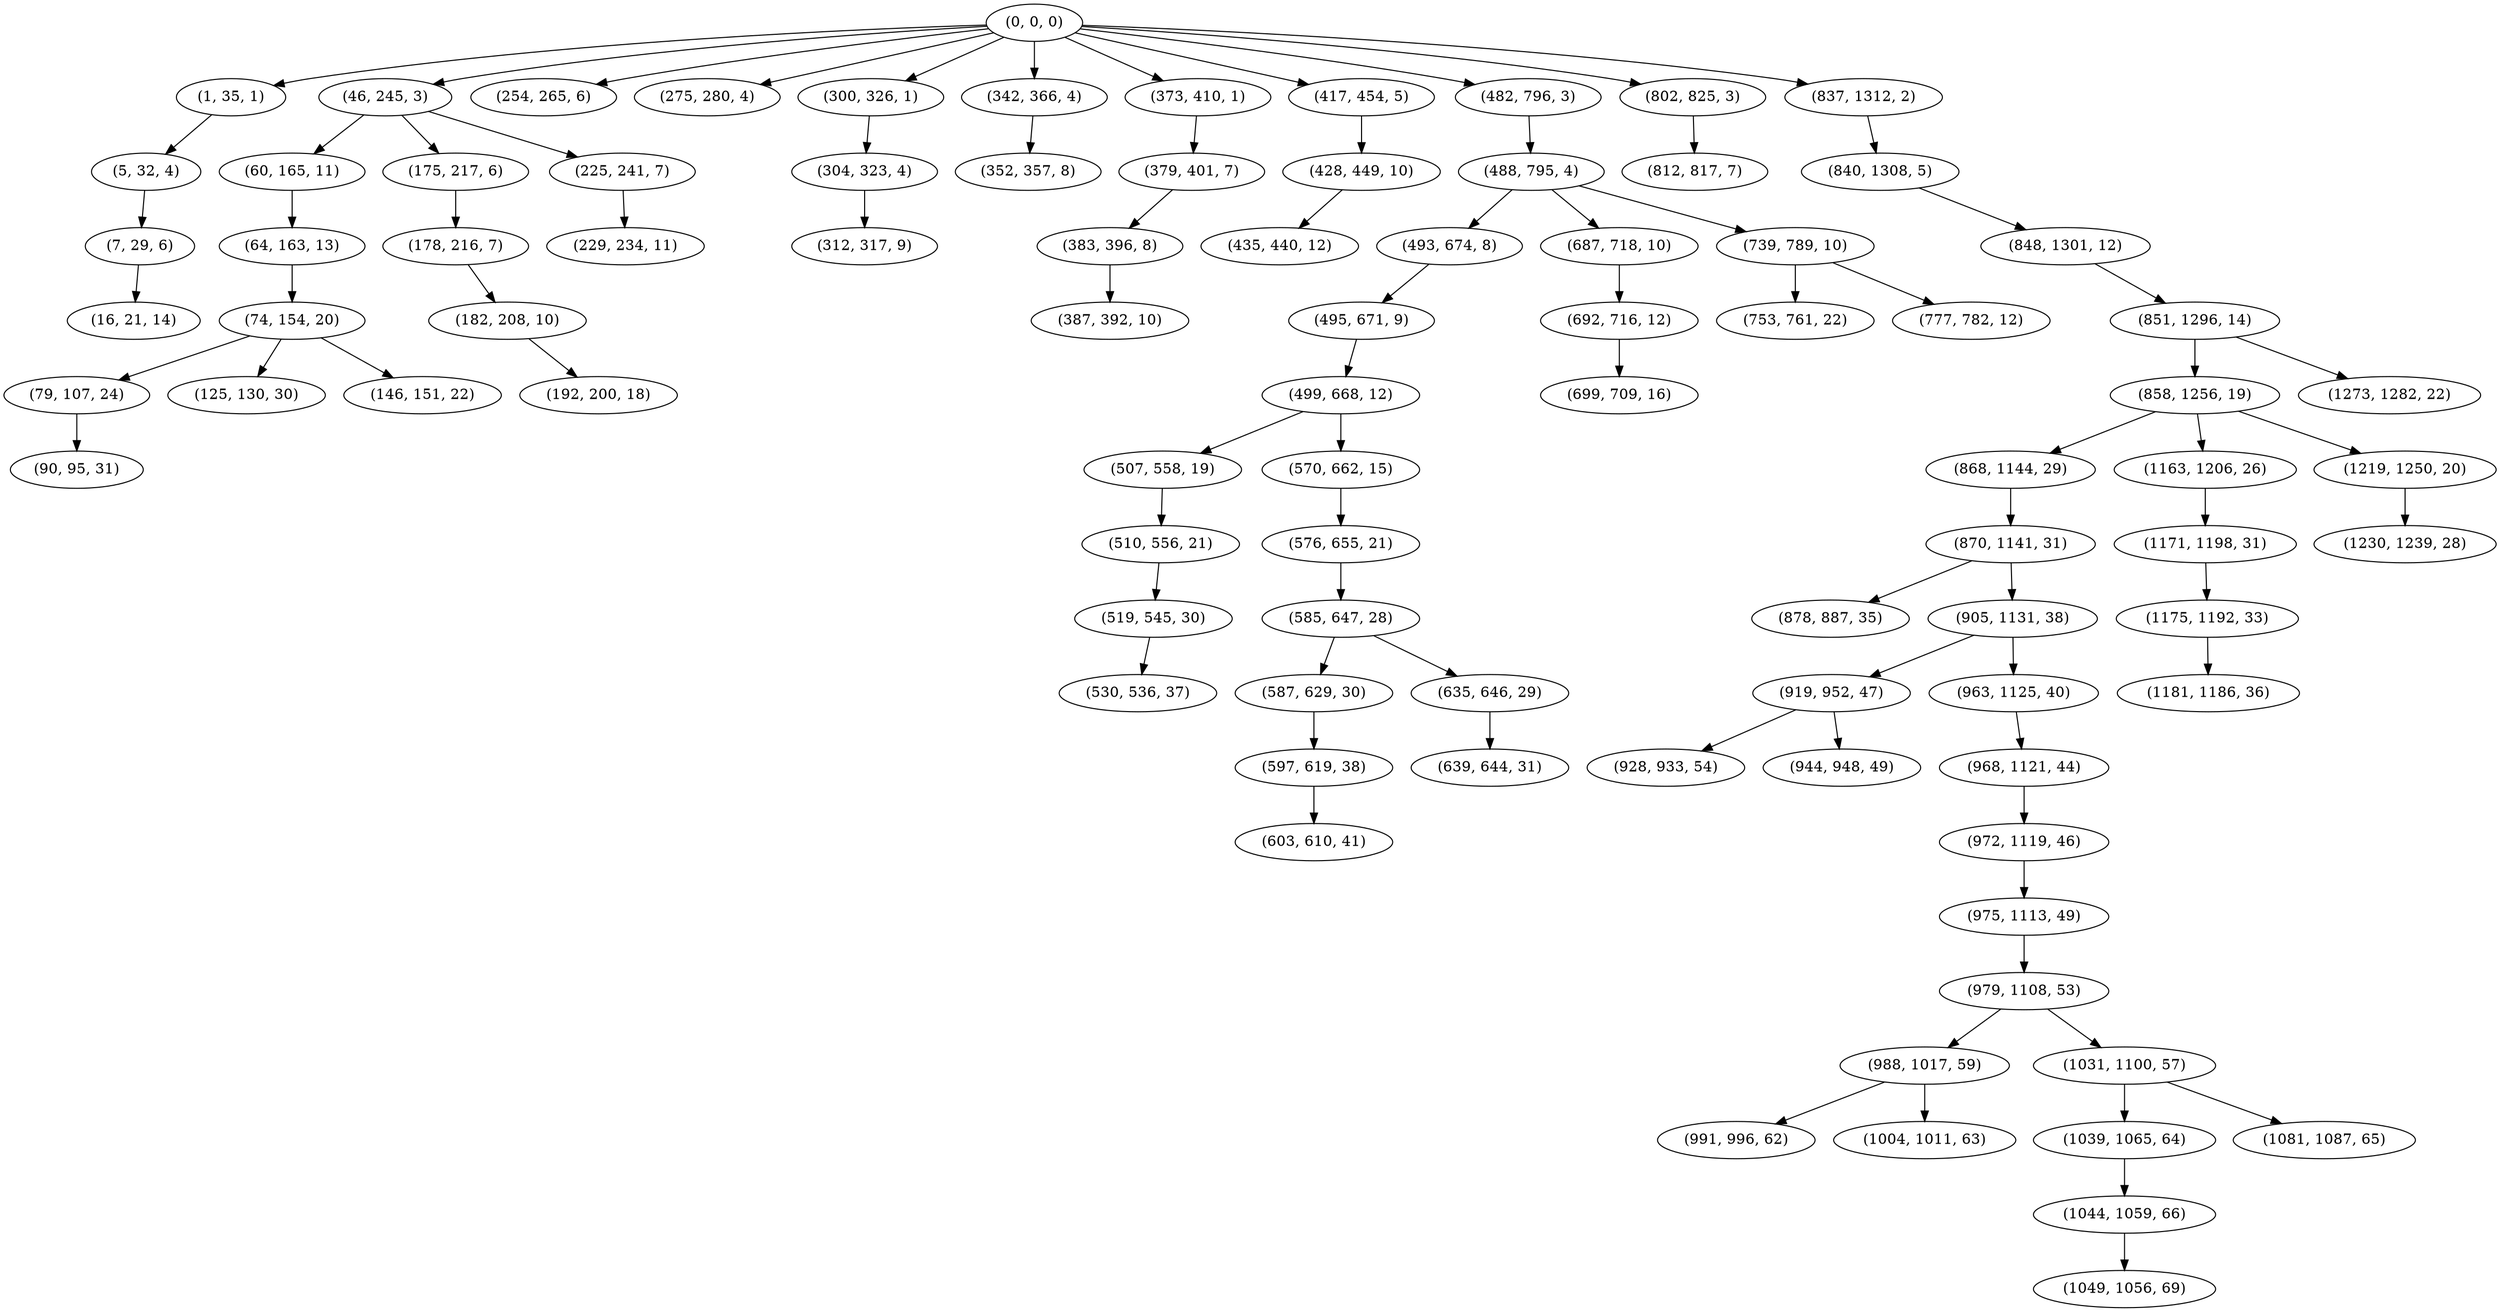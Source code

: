 digraph tree {
    "(0, 0, 0)";
    "(1, 35, 1)";
    "(5, 32, 4)";
    "(7, 29, 6)";
    "(16, 21, 14)";
    "(46, 245, 3)";
    "(60, 165, 11)";
    "(64, 163, 13)";
    "(74, 154, 20)";
    "(79, 107, 24)";
    "(90, 95, 31)";
    "(125, 130, 30)";
    "(146, 151, 22)";
    "(175, 217, 6)";
    "(178, 216, 7)";
    "(182, 208, 10)";
    "(192, 200, 18)";
    "(225, 241, 7)";
    "(229, 234, 11)";
    "(254, 265, 6)";
    "(275, 280, 4)";
    "(300, 326, 1)";
    "(304, 323, 4)";
    "(312, 317, 9)";
    "(342, 366, 4)";
    "(352, 357, 8)";
    "(373, 410, 1)";
    "(379, 401, 7)";
    "(383, 396, 8)";
    "(387, 392, 10)";
    "(417, 454, 5)";
    "(428, 449, 10)";
    "(435, 440, 12)";
    "(482, 796, 3)";
    "(488, 795, 4)";
    "(493, 674, 8)";
    "(495, 671, 9)";
    "(499, 668, 12)";
    "(507, 558, 19)";
    "(510, 556, 21)";
    "(519, 545, 30)";
    "(530, 536, 37)";
    "(570, 662, 15)";
    "(576, 655, 21)";
    "(585, 647, 28)";
    "(587, 629, 30)";
    "(597, 619, 38)";
    "(603, 610, 41)";
    "(635, 646, 29)";
    "(639, 644, 31)";
    "(687, 718, 10)";
    "(692, 716, 12)";
    "(699, 709, 16)";
    "(739, 789, 10)";
    "(753, 761, 22)";
    "(777, 782, 12)";
    "(802, 825, 3)";
    "(812, 817, 7)";
    "(837, 1312, 2)";
    "(840, 1308, 5)";
    "(848, 1301, 12)";
    "(851, 1296, 14)";
    "(858, 1256, 19)";
    "(868, 1144, 29)";
    "(870, 1141, 31)";
    "(878, 887, 35)";
    "(905, 1131, 38)";
    "(919, 952, 47)";
    "(928, 933, 54)";
    "(944, 948, 49)";
    "(963, 1125, 40)";
    "(968, 1121, 44)";
    "(972, 1119, 46)";
    "(975, 1113, 49)";
    "(979, 1108, 53)";
    "(988, 1017, 59)";
    "(991, 996, 62)";
    "(1004, 1011, 63)";
    "(1031, 1100, 57)";
    "(1039, 1065, 64)";
    "(1044, 1059, 66)";
    "(1049, 1056, 69)";
    "(1081, 1087, 65)";
    "(1163, 1206, 26)";
    "(1171, 1198, 31)";
    "(1175, 1192, 33)";
    "(1181, 1186, 36)";
    "(1219, 1250, 20)";
    "(1230, 1239, 28)";
    "(1273, 1282, 22)";
    "(0, 0, 0)" -> "(1, 35, 1)";
    "(0, 0, 0)" -> "(46, 245, 3)";
    "(0, 0, 0)" -> "(254, 265, 6)";
    "(0, 0, 0)" -> "(275, 280, 4)";
    "(0, 0, 0)" -> "(300, 326, 1)";
    "(0, 0, 0)" -> "(342, 366, 4)";
    "(0, 0, 0)" -> "(373, 410, 1)";
    "(0, 0, 0)" -> "(417, 454, 5)";
    "(0, 0, 0)" -> "(482, 796, 3)";
    "(0, 0, 0)" -> "(802, 825, 3)";
    "(0, 0, 0)" -> "(837, 1312, 2)";
    "(1, 35, 1)" -> "(5, 32, 4)";
    "(5, 32, 4)" -> "(7, 29, 6)";
    "(7, 29, 6)" -> "(16, 21, 14)";
    "(46, 245, 3)" -> "(60, 165, 11)";
    "(46, 245, 3)" -> "(175, 217, 6)";
    "(46, 245, 3)" -> "(225, 241, 7)";
    "(60, 165, 11)" -> "(64, 163, 13)";
    "(64, 163, 13)" -> "(74, 154, 20)";
    "(74, 154, 20)" -> "(79, 107, 24)";
    "(74, 154, 20)" -> "(125, 130, 30)";
    "(74, 154, 20)" -> "(146, 151, 22)";
    "(79, 107, 24)" -> "(90, 95, 31)";
    "(175, 217, 6)" -> "(178, 216, 7)";
    "(178, 216, 7)" -> "(182, 208, 10)";
    "(182, 208, 10)" -> "(192, 200, 18)";
    "(225, 241, 7)" -> "(229, 234, 11)";
    "(300, 326, 1)" -> "(304, 323, 4)";
    "(304, 323, 4)" -> "(312, 317, 9)";
    "(342, 366, 4)" -> "(352, 357, 8)";
    "(373, 410, 1)" -> "(379, 401, 7)";
    "(379, 401, 7)" -> "(383, 396, 8)";
    "(383, 396, 8)" -> "(387, 392, 10)";
    "(417, 454, 5)" -> "(428, 449, 10)";
    "(428, 449, 10)" -> "(435, 440, 12)";
    "(482, 796, 3)" -> "(488, 795, 4)";
    "(488, 795, 4)" -> "(493, 674, 8)";
    "(488, 795, 4)" -> "(687, 718, 10)";
    "(488, 795, 4)" -> "(739, 789, 10)";
    "(493, 674, 8)" -> "(495, 671, 9)";
    "(495, 671, 9)" -> "(499, 668, 12)";
    "(499, 668, 12)" -> "(507, 558, 19)";
    "(499, 668, 12)" -> "(570, 662, 15)";
    "(507, 558, 19)" -> "(510, 556, 21)";
    "(510, 556, 21)" -> "(519, 545, 30)";
    "(519, 545, 30)" -> "(530, 536, 37)";
    "(570, 662, 15)" -> "(576, 655, 21)";
    "(576, 655, 21)" -> "(585, 647, 28)";
    "(585, 647, 28)" -> "(587, 629, 30)";
    "(585, 647, 28)" -> "(635, 646, 29)";
    "(587, 629, 30)" -> "(597, 619, 38)";
    "(597, 619, 38)" -> "(603, 610, 41)";
    "(635, 646, 29)" -> "(639, 644, 31)";
    "(687, 718, 10)" -> "(692, 716, 12)";
    "(692, 716, 12)" -> "(699, 709, 16)";
    "(739, 789, 10)" -> "(753, 761, 22)";
    "(739, 789, 10)" -> "(777, 782, 12)";
    "(802, 825, 3)" -> "(812, 817, 7)";
    "(837, 1312, 2)" -> "(840, 1308, 5)";
    "(840, 1308, 5)" -> "(848, 1301, 12)";
    "(848, 1301, 12)" -> "(851, 1296, 14)";
    "(851, 1296, 14)" -> "(858, 1256, 19)";
    "(851, 1296, 14)" -> "(1273, 1282, 22)";
    "(858, 1256, 19)" -> "(868, 1144, 29)";
    "(858, 1256, 19)" -> "(1163, 1206, 26)";
    "(858, 1256, 19)" -> "(1219, 1250, 20)";
    "(868, 1144, 29)" -> "(870, 1141, 31)";
    "(870, 1141, 31)" -> "(878, 887, 35)";
    "(870, 1141, 31)" -> "(905, 1131, 38)";
    "(905, 1131, 38)" -> "(919, 952, 47)";
    "(905, 1131, 38)" -> "(963, 1125, 40)";
    "(919, 952, 47)" -> "(928, 933, 54)";
    "(919, 952, 47)" -> "(944, 948, 49)";
    "(963, 1125, 40)" -> "(968, 1121, 44)";
    "(968, 1121, 44)" -> "(972, 1119, 46)";
    "(972, 1119, 46)" -> "(975, 1113, 49)";
    "(975, 1113, 49)" -> "(979, 1108, 53)";
    "(979, 1108, 53)" -> "(988, 1017, 59)";
    "(979, 1108, 53)" -> "(1031, 1100, 57)";
    "(988, 1017, 59)" -> "(991, 996, 62)";
    "(988, 1017, 59)" -> "(1004, 1011, 63)";
    "(1031, 1100, 57)" -> "(1039, 1065, 64)";
    "(1031, 1100, 57)" -> "(1081, 1087, 65)";
    "(1039, 1065, 64)" -> "(1044, 1059, 66)";
    "(1044, 1059, 66)" -> "(1049, 1056, 69)";
    "(1163, 1206, 26)" -> "(1171, 1198, 31)";
    "(1171, 1198, 31)" -> "(1175, 1192, 33)";
    "(1175, 1192, 33)" -> "(1181, 1186, 36)";
    "(1219, 1250, 20)" -> "(1230, 1239, 28)";
}
